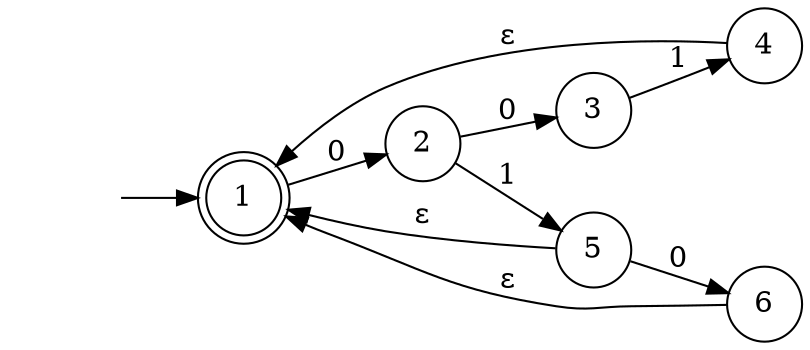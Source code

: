 digraph G {
	rankdir=LR;
	null [shape = plaintext label=""]
	1 [shape=doublecircle];
	2 [shape=circle];
	3 [shape=circle];
	4 [shape=circle];
	5 [shape=circle];
	6 [shape=circle];
	null -> 1
	1 -> 2 [label = "0"];
	2 -> 3 [label = "0"];
	3 -> 4 [label = "1"];
	4 -> 1 [label = "&#949;"];
	2 -> 5 [label = "1"];
	5 -> 1 [label = "&#949;"];
	5 -> 6 [label = "0"];
	6 -> 1 [label = "&#949;"];
}
